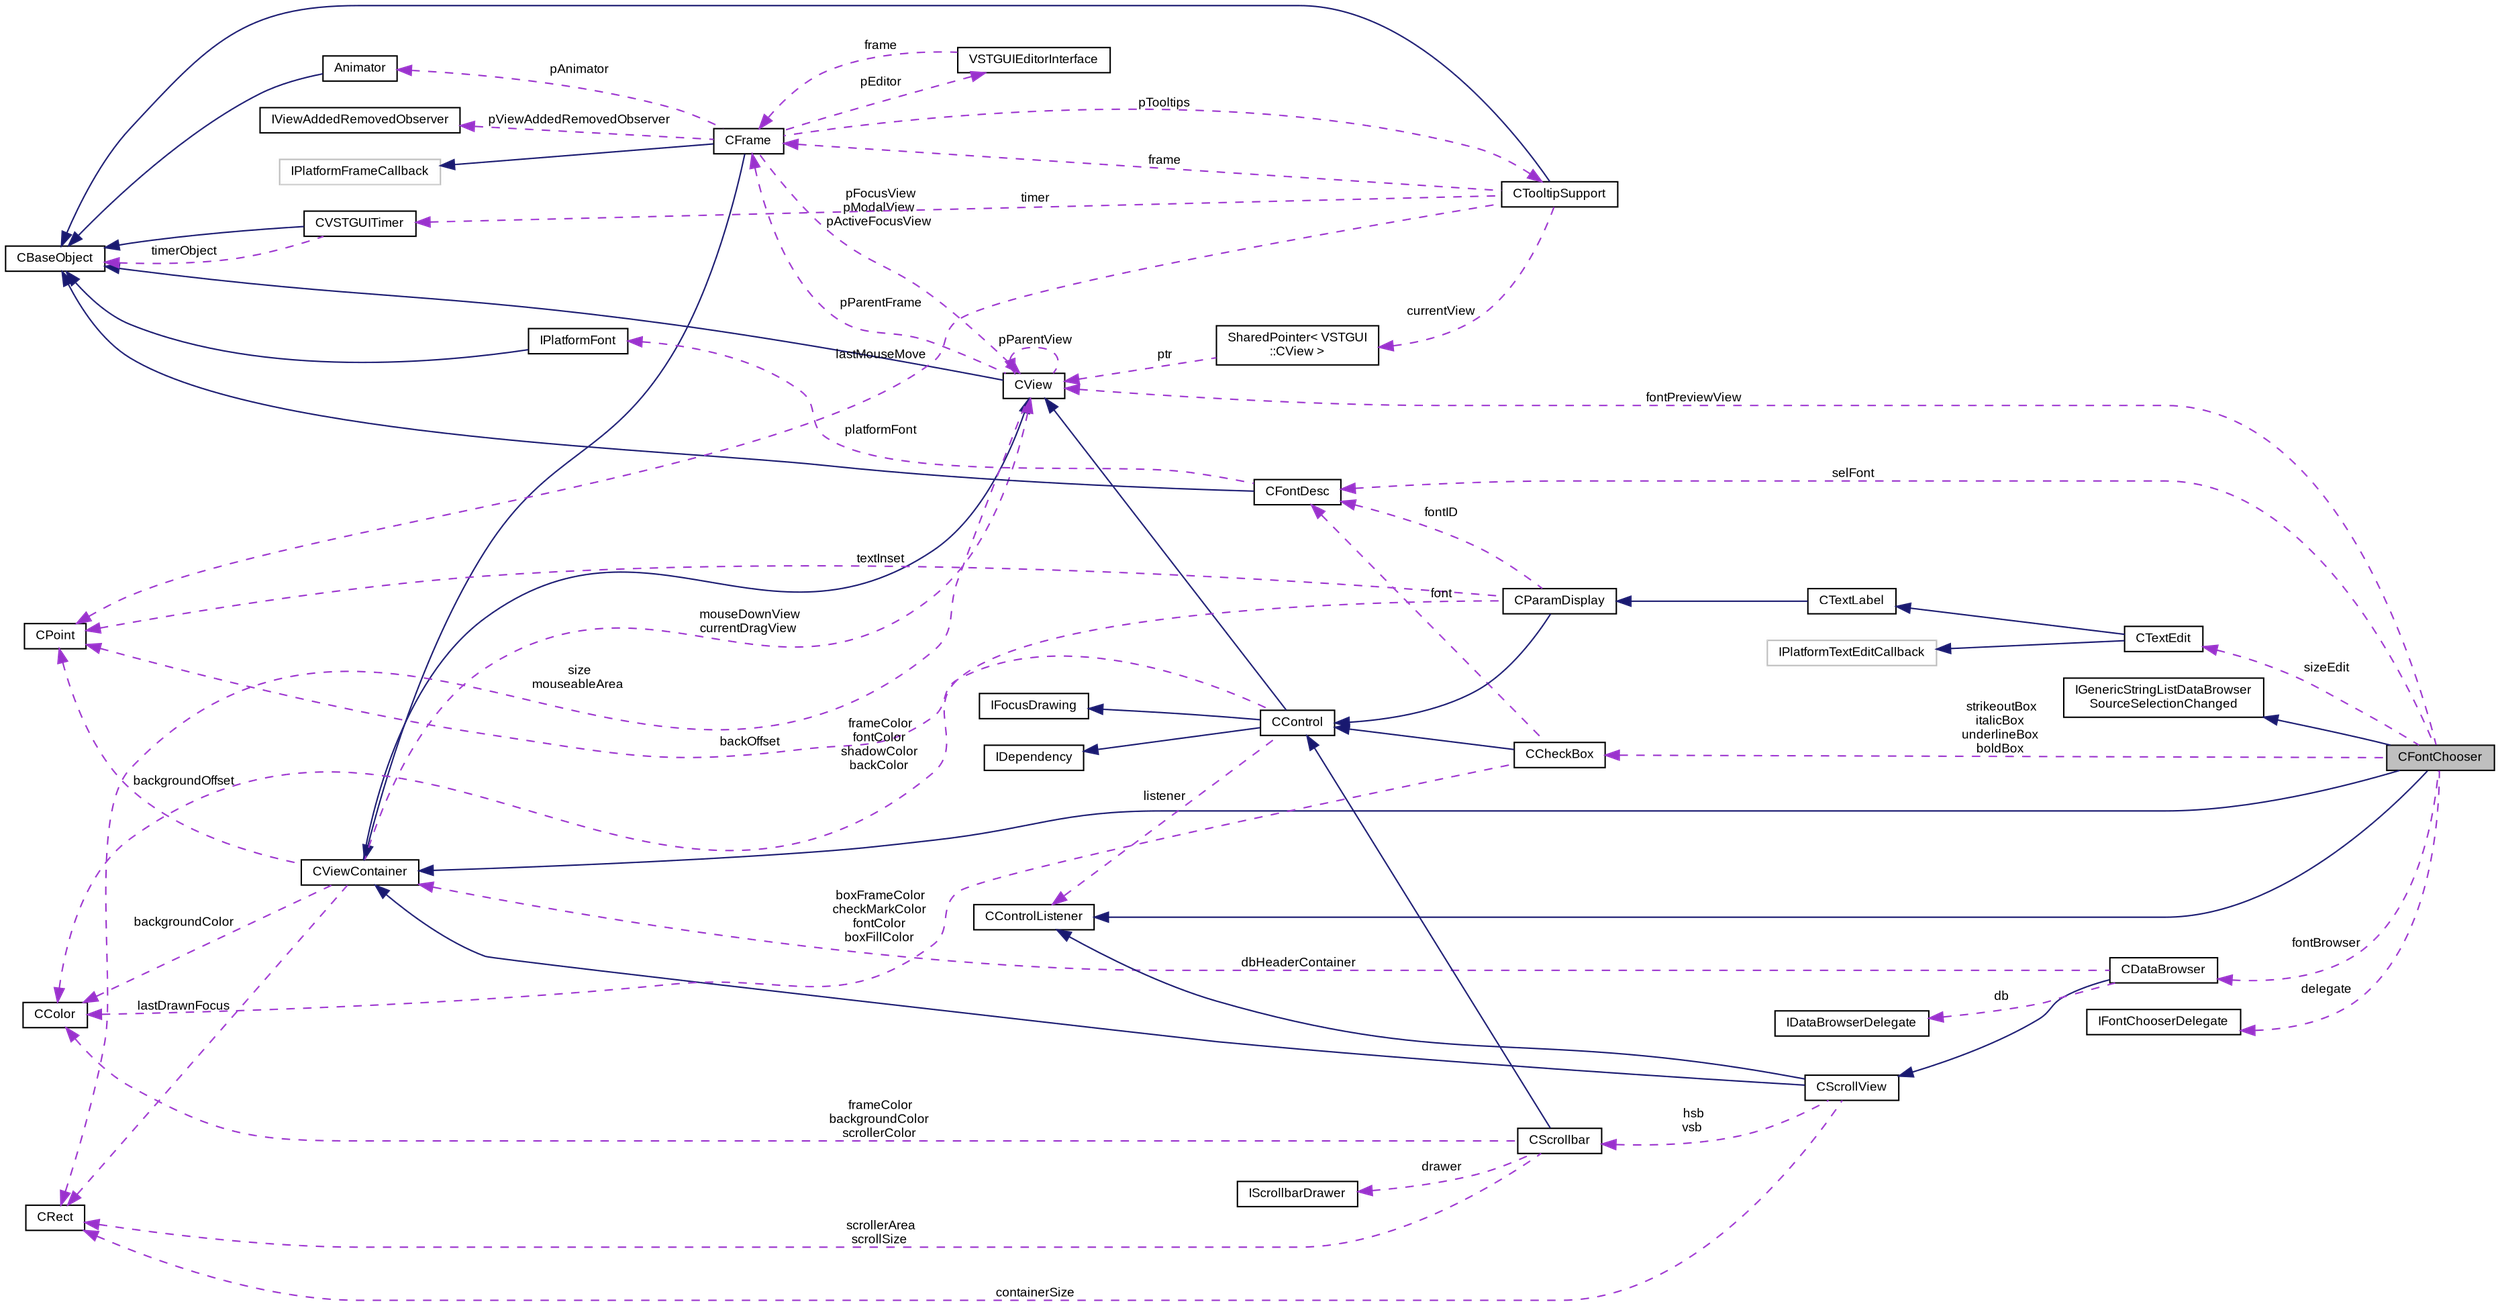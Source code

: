 digraph "CFontChooser"
{
  bgcolor="transparent";
  edge [fontname="Arial",fontsize="9",labelfontname="Arial",labelfontsize="9"];
  node [fontname="Arial",fontsize="9",shape=record];
  rankdir="LR";
  Node1 [label="CFontChooser",height=0.2,width=0.4,color="black", fillcolor="grey75", style="filled" fontcolor="black"];
  Node2 -> Node1 [dir="back",color="midnightblue",fontsize="9",style="solid",fontname="Arial"];
  Node2 [label="CViewContainer",height=0.2,width=0.4,color="black",URL="$class_v_s_t_g_u_i_1_1_c_view_container.html",tooltip="Container Class of CView objects. "];
  Node3 -> Node2 [dir="back",color="midnightblue",fontsize="9",style="solid",fontname="Arial"];
  Node3 [label="CView",height=0.2,width=0.4,color="black",URL="$class_v_s_t_g_u_i_1_1_c_view.html",tooltip="Base Class of all view objects. "];
  Node4 -> Node3 [dir="back",color="midnightblue",fontsize="9",style="solid",fontname="Arial"];
  Node4 [label="CBaseObject",height=0.2,width=0.4,color="black",URL="$class_v_s_t_g_u_i_1_1_c_base_object.html",tooltip="Base Object with reference counter. "];
  Node5 -> Node3 [dir="back",color="darkorchid3",fontsize="9",style="dashed",label=" pParentFrame" ,fontname="Arial"];
  Node5 [label="CFrame",height=0.2,width=0.4,color="black",URL="$class_v_s_t_g_u_i_1_1_c_frame.html",tooltip="The CFrame is the parent container of all views. "];
  Node2 -> Node5 [dir="back",color="midnightblue",fontsize="9",style="solid",fontname="Arial"];
  Node6 -> Node5 [dir="back",color="midnightblue",fontsize="9",style="solid",fontname="Arial"];
  Node6 [label="IPlatformFrameCallback",height=0.2,width=0.4,color="grey75"];
  Node7 -> Node5 [dir="back",color="darkorchid3",fontsize="9",style="dashed",label=" pViewAddedRemovedObserver" ,fontname="Arial"];
  Node7 [label="IViewAddedRemovedObserver",height=0.2,width=0.4,color="black",URL="$class_v_s_t_g_u_i_1_1_i_view_added_removed_observer.html",tooltip="view added removed observer interface for CFrame "];
  Node3 -> Node5 [dir="back",color="darkorchid3",fontsize="9",style="dashed",label=" pFocusView\npModalView\npActiveFocusView" ,fontname="Arial"];
  Node8 -> Node5 [dir="back",color="darkorchid3",fontsize="9",style="dashed",label=" pAnimator" ,fontname="Arial"];
  Node8 [label="Animator",height=0.2,width=0.4,color="black",URL="$class_v_s_t_g_u_i_1_1_animation_1_1_animator.html",tooltip="Animation runner. "];
  Node4 -> Node8 [dir="back",color="midnightblue",fontsize="9",style="solid",fontname="Arial"];
  Node9 -> Node5 [dir="back",color="darkorchid3",fontsize="9",style="dashed",label=" pTooltips" ,fontname="Arial"];
  Node9 [label="CTooltipSupport",height=0.2,width=0.4,color="black",URL="$class_v_s_t_g_u_i_1_1_c_tooltip_support.html",tooltip="Generic Tooltip Support class. "];
  Node4 -> Node9 [dir="back",color="midnightblue",fontsize="9",style="solid",fontname="Arial"];
  Node5 -> Node9 [dir="back",color="darkorchid3",fontsize="9",style="dashed",label=" frame" ,fontname="Arial"];
  Node10 -> Node9 [dir="back",color="darkorchid3",fontsize="9",style="dashed",label=" lastMouseMove" ,fontname="Arial"];
  Node10 [label="CPoint",height=0.2,width=0.4,color="black",URL="$struct_v_s_t_g_u_i_1_1_c_point.html",tooltip="Point structure. "];
  Node11 -> Node9 [dir="back",color="darkorchid3",fontsize="9",style="dashed",label=" timer" ,fontname="Arial"];
  Node11 [label="CVSTGUITimer",height=0.2,width=0.4,color="black",URL="$class_v_s_t_g_u_i_1_1_c_v_s_t_g_u_i_timer.html",tooltip="A timer class, which posts timer messages to CBaseObjects. "];
  Node4 -> Node11 [dir="back",color="midnightblue",fontsize="9",style="solid",fontname="Arial"];
  Node4 -> Node11 [dir="back",color="darkorchid3",fontsize="9",style="dashed",label=" timerObject" ,fontname="Arial"];
  Node12 -> Node9 [dir="back",color="darkorchid3",fontsize="9",style="dashed",label=" currentView" ,fontname="Arial"];
  Node12 [label="SharedPointer\< VSTGUI\l::CView \>",height=0.2,width=0.4,color="black",URL="$class_v_s_t_g_u_i_1_1_shared_pointer.html"];
  Node3 -> Node12 [dir="back",color="darkorchid3",fontsize="9",style="dashed",label=" ptr" ,fontname="Arial"];
  Node13 -> Node5 [dir="back",color="darkorchid3",fontsize="9",style="dashed",label=" pEditor" ,fontname="Arial"];
  Node13 [label="VSTGUIEditorInterface",height=0.2,width=0.4,color="black",URL="$class_v_s_t_g_u_i_1_1_v_s_t_g_u_i_editor_interface.html"];
  Node5 -> Node13 [dir="back",color="darkorchid3",fontsize="9",style="dashed",label=" frame" ,fontname="Arial"];
  Node3 -> Node3 [dir="back",color="darkorchid3",fontsize="9",style="dashed",label=" pParentView" ,fontname="Arial"];
  Node14 -> Node3 [dir="back",color="darkorchid3",fontsize="9",style="dashed",label=" size\nmouseableArea" ,fontname="Arial"];
  Node14 [label="CRect",height=0.2,width=0.4,color="black",URL="$struct_v_s_t_g_u_i_1_1_c_rect.html",tooltip="Rect structure. "];
  Node3 -> Node2 [dir="back",color="darkorchid3",fontsize="9",style="dashed",label=" mouseDownView\ncurrentDragView" ,fontname="Arial"];
  Node10 -> Node2 [dir="back",color="darkorchid3",fontsize="9",style="dashed",label=" backgroundOffset" ,fontname="Arial"];
  Node15 -> Node2 [dir="back",color="darkorchid3",fontsize="9",style="dashed",label=" backgroundColor" ,fontname="Arial"];
  Node15 [label="CColor",height=0.2,width=0.4,color="black",URL="$struct_v_s_t_g_u_i_1_1_c_color.html",tooltip="RGBA Color structure. "];
  Node14 -> Node2 [dir="back",color="darkorchid3",fontsize="9",style="dashed",label=" lastDrawnFocus" ,fontname="Arial"];
  Node16 -> Node1 [dir="back",color="midnightblue",fontsize="9",style="solid",fontname="Arial"];
  Node16 [label="CControlListener",height=0.2,width=0.4,color="black",URL="$class_c_control_listener.html"];
  Node17 -> Node1 [dir="back",color="midnightblue",fontsize="9",style="solid",fontname="Arial"];
  Node17 [label="IGenericStringListDataBrowser\lSourceSelectionChanged",height=0.2,width=0.4,color="black",URL="$class_v_s_t_g_u_i_1_1_i_generic_string_list_data_browser_source_selection_changed.html"];
  Node18 -> Node1 [dir="back",color="darkorchid3",fontsize="9",style="dashed",label=" selFont" ,fontname="Arial"];
  Node18 [label="CFontDesc",height=0.2,width=0.4,color="black",URL="$class_v_s_t_g_u_i_1_1_c_font_desc.html",tooltip="font class "];
  Node4 -> Node18 [dir="back",color="midnightblue",fontsize="9",style="solid",fontname="Arial"];
  Node19 -> Node18 [dir="back",color="darkorchid3",fontsize="9",style="dashed",label=" platformFont" ,fontname="Arial"];
  Node19 [label="IPlatformFont",height=0.2,width=0.4,color="black",URL="$class_v_s_t_g_u_i_1_1_i_platform_font.html",tooltip="platform font class "];
  Node4 -> Node19 [dir="back",color="midnightblue",fontsize="9",style="solid",fontname="Arial"];
  Node20 -> Node1 [dir="back",color="darkorchid3",fontsize="9",style="dashed",label=" fontBrowser" ,fontname="Arial"];
  Node20 [label="CDataBrowser",height=0.2,width=0.4,color="black",URL="$class_v_s_t_g_u_i_1_1_c_data_browser.html",tooltip="DataBrowser view. "];
  Node21 -> Node20 [dir="back",color="midnightblue",fontsize="9",style="solid",fontname="Arial"];
  Node21 [label="CScrollView",height=0.2,width=0.4,color="black",URL="$class_v_s_t_g_u_i_1_1_c_scroll_view.html",tooltip="a scrollable container view with scrollbars "];
  Node2 -> Node21 [dir="back",color="midnightblue",fontsize="9",style="solid",fontname="Arial"];
  Node16 -> Node21 [dir="back",color="midnightblue",fontsize="9",style="solid",fontname="Arial"];
  Node22 -> Node21 [dir="back",color="darkorchid3",fontsize="9",style="dashed",label=" hsb\nvsb" ,fontname="Arial"];
  Node22 [label="CScrollbar",height=0.2,width=0.4,color="black",URL="$class_v_s_t_g_u_i_1_1_c_scrollbar.html",tooltip="a scrollbar control "];
  Node23 -> Node22 [dir="back",color="midnightblue",fontsize="9",style="solid",fontname="Arial"];
  Node23 [label="CControl",height=0.2,width=0.4,color="black",URL="$class_v_s_t_g_u_i_1_1_c_control.html",tooltip="base class of all VSTGUI controls "];
  Node3 -> Node23 [dir="back",color="midnightblue",fontsize="9",style="solid",fontname="Arial"];
  Node24 -> Node23 [dir="back",color="midnightblue",fontsize="9",style="solid",fontname="Arial"];
  Node24 [label="IFocusDrawing",height=0.2,width=0.4,color="black",URL="$class_v_s_t_g_u_i_1_1_i_focus_drawing.html",tooltip="Custom focus drawing interface. "];
  Node25 -> Node23 [dir="back",color="midnightblue",fontsize="9",style="solid",fontname="Arial"];
  Node25 [label="IDependency",height=0.2,width=0.4,color="black",URL="$class_v_s_t_g_u_i_1_1_i_dependency.html",tooltip="simple dependency between objects. "];
  Node16 -> Node23 [dir="back",color="darkorchid3",fontsize="9",style="dashed",label=" listener" ,fontname="Arial"];
  Node10 -> Node23 [dir="back",color="darkorchid3",fontsize="9",style="dashed",label=" backOffset" ,fontname="Arial"];
  Node26 -> Node22 [dir="back",color="darkorchid3",fontsize="9",style="dashed",label=" drawer" ,fontname="Arial"];
  Node26 [label="IScrollbarDrawer",height=0.2,width=0.4,color="black",URL="$class_v_s_t_g_u_i_1_1_i_scrollbar_drawer.html"];
  Node15 -> Node22 [dir="back",color="darkorchid3",fontsize="9",style="dashed",label=" frameColor\nbackgroundColor\nscrollerColor" ,fontname="Arial"];
  Node14 -> Node22 [dir="back",color="darkorchid3",fontsize="9",style="dashed",label=" scrollerArea\nscrollSize" ,fontname="Arial"];
  Node14 -> Node21 [dir="back",color="darkorchid3",fontsize="9",style="dashed",label=" containerSize" ,fontname="Arial"];
  Node2 -> Node20 [dir="back",color="darkorchid3",fontsize="9",style="dashed",label=" dbHeaderContainer" ,fontname="Arial"];
  Node27 -> Node20 [dir="back",color="darkorchid3",fontsize="9",style="dashed",label=" db" ,fontname="Arial"];
  Node27 [label="IDataBrowserDelegate",height=0.2,width=0.4,color="black",URL="$class_v_s_t_g_u_i_1_1_i_data_browser_delegate.html",tooltip="DataBrowser Interface. "];
  Node28 -> Node1 [dir="back",color="darkorchid3",fontsize="9",style="dashed",label=" strikeoutBox\nitalicBox\nunderlineBox\nboldBox" ,fontname="Arial"];
  Node28 [label="CCheckBox",height=0.2,width=0.4,color="black",URL="$class_v_s_t_g_u_i_1_1_c_check_box.html",tooltip="a check box control with a title and 3 states "];
  Node23 -> Node28 [dir="back",color="midnightblue",fontsize="9",style="solid",fontname="Arial"];
  Node18 -> Node28 [dir="back",color="darkorchid3",fontsize="9",style="dashed",label=" font" ,fontname="Arial"];
  Node15 -> Node28 [dir="back",color="darkorchid3",fontsize="9",style="dashed",label=" boxFrameColor\ncheckMarkColor\nfontColor\nboxFillColor" ,fontname="Arial"];
  Node3 -> Node1 [dir="back",color="darkorchid3",fontsize="9",style="dashed",label=" fontPreviewView" ,fontname="Arial"];
  Node29 -> Node1 [dir="back",color="darkorchid3",fontsize="9",style="dashed",label=" sizeEdit" ,fontname="Arial"];
  Node29 [label="CTextEdit",height=0.2,width=0.4,color="black",URL="$class_v_s_t_g_u_i_1_1_c_text_edit.html",tooltip="a text edit control "];
  Node30 -> Node29 [dir="back",color="midnightblue",fontsize="9",style="solid",fontname="Arial"];
  Node30 [label="CTextLabel",height=0.2,width=0.4,color="black",URL="$class_v_s_t_g_u_i_1_1_c_text_label.html",tooltip="a text label "];
  Node31 -> Node30 [dir="back",color="midnightblue",fontsize="9",style="solid",fontname="Arial"];
  Node31 [label="CParamDisplay",height=0.2,width=0.4,color="black",URL="$class_v_s_t_g_u_i_1_1_c_param_display.html",tooltip="a parameter display "];
  Node23 -> Node31 [dir="back",color="midnightblue",fontsize="9",style="solid",fontname="Arial"];
  Node18 -> Node31 [dir="back",color="darkorchid3",fontsize="9",style="dashed",label=" fontID" ,fontname="Arial"];
  Node10 -> Node31 [dir="back",color="darkorchid3",fontsize="9",style="dashed",label=" textInset" ,fontname="Arial"];
  Node15 -> Node31 [dir="back",color="darkorchid3",fontsize="9",style="dashed",label=" frameColor\nfontColor\nshadowColor\nbackColor" ,fontname="Arial"];
  Node32 -> Node29 [dir="back",color="midnightblue",fontsize="9",style="solid",fontname="Arial"];
  Node32 [label="IPlatformTextEditCallback",height=0.2,width=0.4,color="grey75"];
  Node33 -> Node1 [dir="back",color="darkorchid3",fontsize="9",style="dashed",label=" delegate" ,fontname="Arial"];
  Node33 [label="IFontChooserDelegate",height=0.2,width=0.4,color="black",URL="$class_v_s_t_g_u_i_1_1_i_font_chooser_delegate.html"];
}
